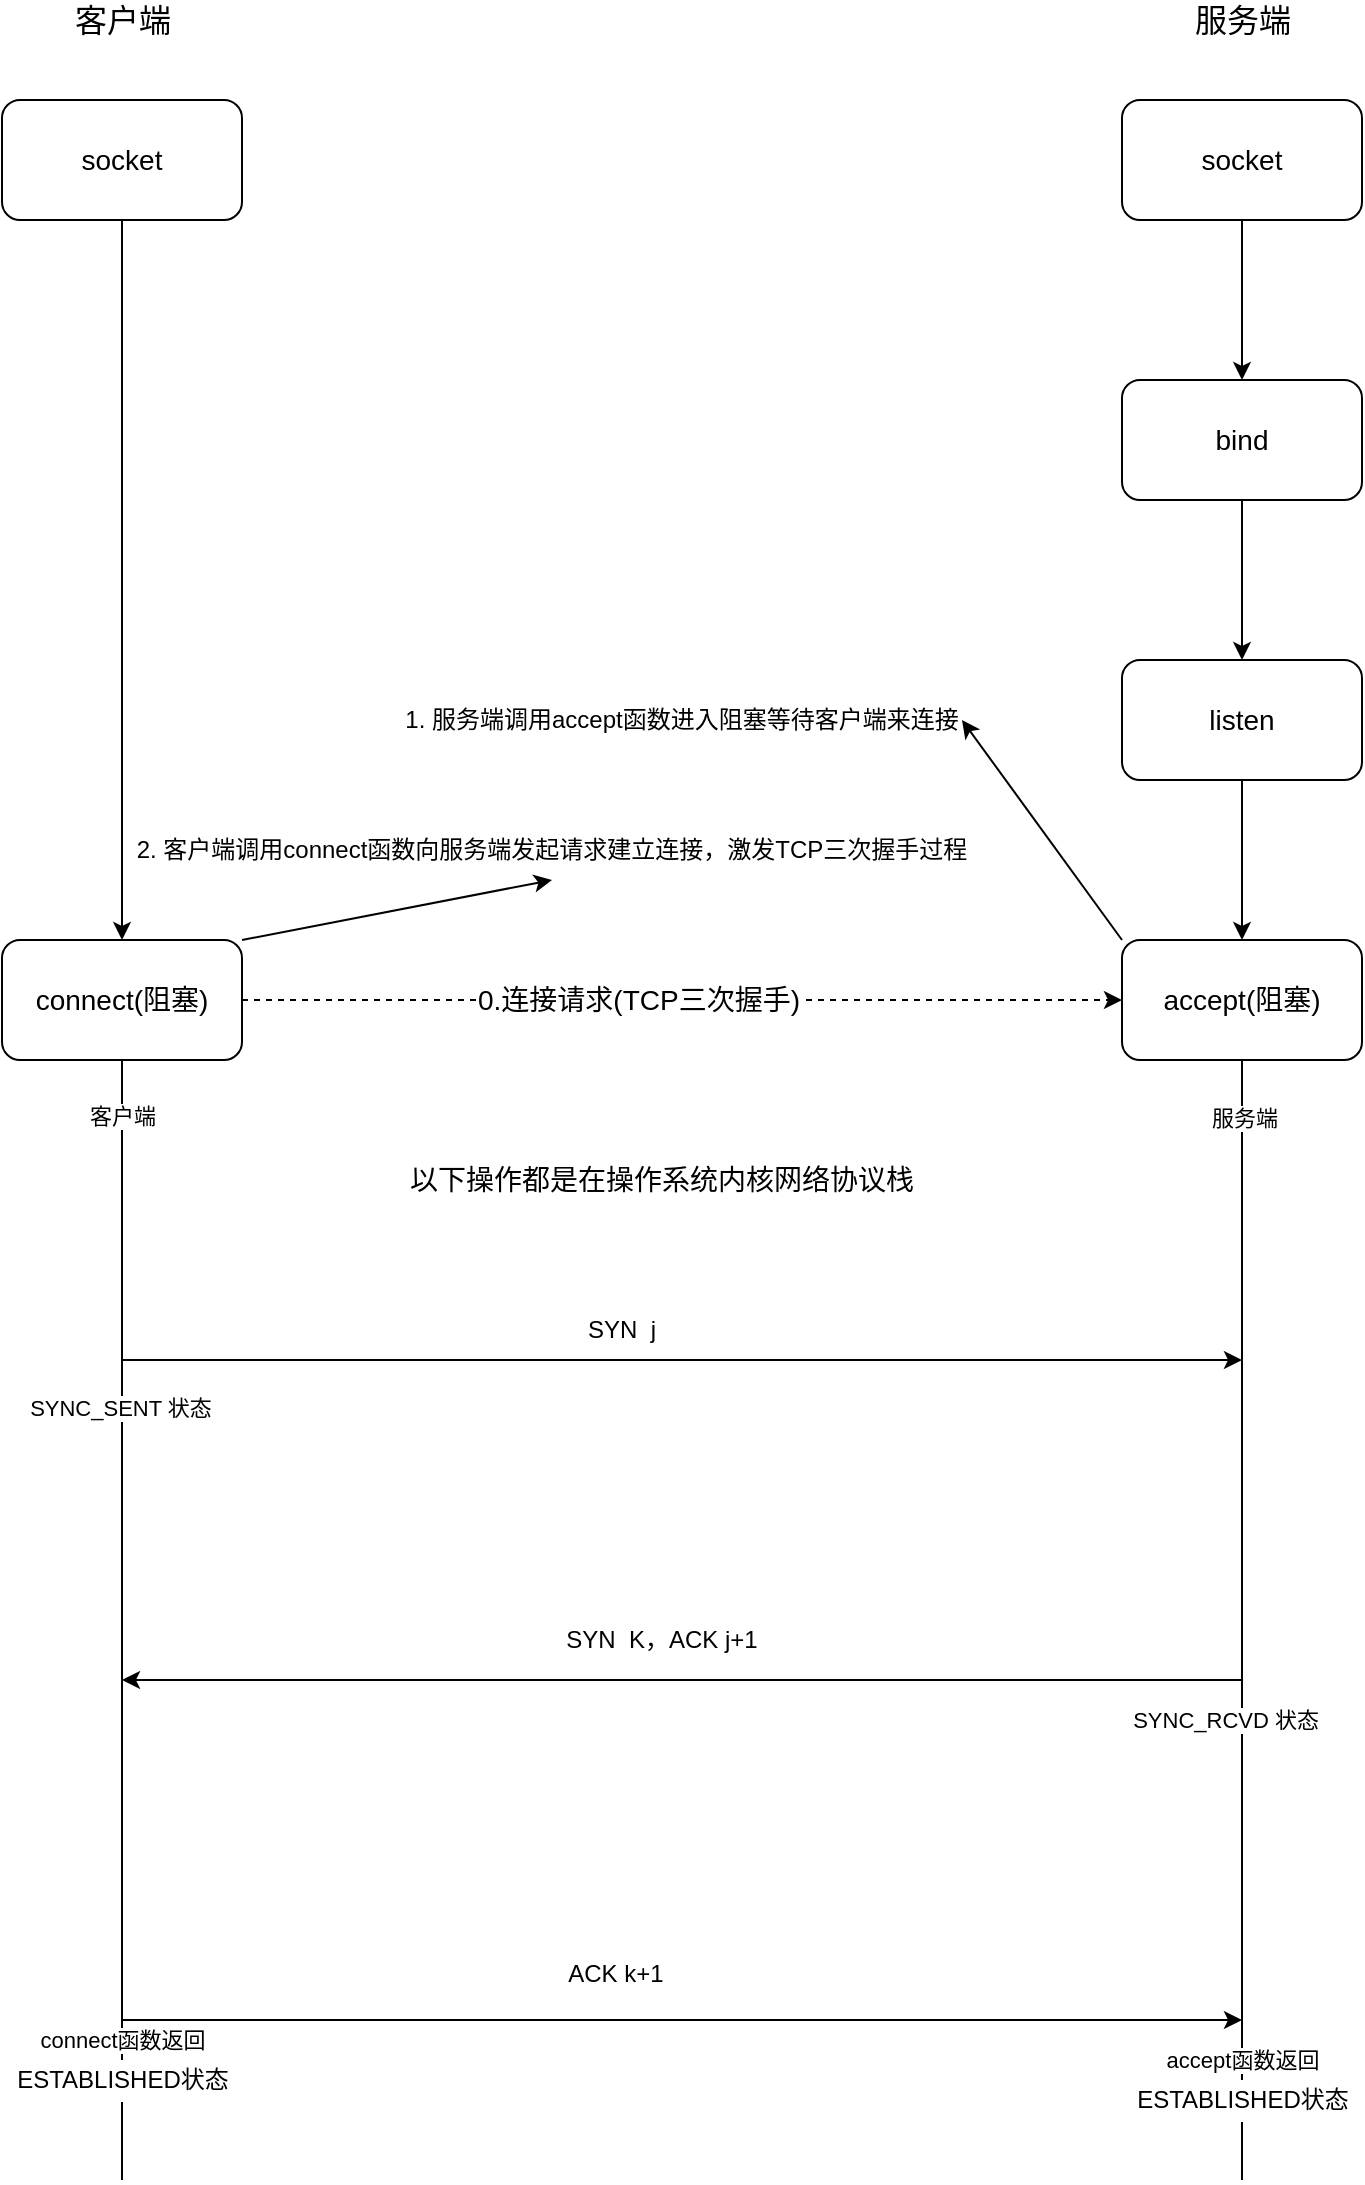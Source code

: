<mxfile version="16.0.3" type="github">
  <diagram id="Vi7is1_C8lVbALjFD8Pk" name="第 1 页">
    <mxGraphModel dx="1262" dy="869" grid="1" gridSize="10" guides="1" tooltips="1" connect="1" arrows="1" fold="1" page="1" pageScale="1" pageWidth="827" pageHeight="1169" math="0" shadow="0">
      <root>
        <mxCell id="0" />
        <mxCell id="1" parent="0" />
        <mxCell id="wuhLpPp3jFRiQOunvDeI-12" value="" style="edgeStyle=orthogonalEdgeStyle;rounded=0;orthogonalLoop=1;jettySize=auto;html=1;fontSize=16;" parent="1" source="wuhLpPp3jFRiQOunvDeI-1" target="wuhLpPp3jFRiQOunvDeI-11" edge="1">
          <mxGeometry relative="1" as="geometry" />
        </mxCell>
        <mxCell id="wuhLpPp3jFRiQOunvDeI-1" value="&lt;span&gt;&lt;font style=&quot;font-size: 14px&quot;&gt;socket&lt;/font&gt;&lt;/span&gt;" style="rounded=1;whiteSpace=wrap;html=1;" parent="1" vertex="1">
          <mxGeometry x="80" y="120" width="120" height="60" as="geometry" />
        </mxCell>
        <mxCell id="wuhLpPp3jFRiQOunvDeI-6" value="" style="edgeStyle=orthogonalEdgeStyle;rounded=0;orthogonalLoop=1;jettySize=auto;html=1;fontSize=16;" parent="1" source="wuhLpPp3jFRiQOunvDeI-2" target="wuhLpPp3jFRiQOunvDeI-5" edge="1">
          <mxGeometry relative="1" as="geometry" />
        </mxCell>
        <mxCell id="wuhLpPp3jFRiQOunvDeI-2" value="&lt;font style=&quot;font-size: 14px&quot;&gt;socket&lt;/font&gt;" style="rounded=1;whiteSpace=wrap;html=1;" parent="1" vertex="1">
          <mxGeometry x="640" y="120" width="120" height="60" as="geometry" />
        </mxCell>
        <mxCell id="wuhLpPp3jFRiQOunvDeI-3" value="&lt;font style=&quot;font-size: 16px&quot;&gt;客户端&lt;/font&gt;" style="text;html=1;resizable=0;autosize=1;align=center;verticalAlign=middle;points=[];fillColor=none;strokeColor=none;rounded=0;" parent="1" vertex="1">
          <mxGeometry x="110" y="70" width="60" height="20" as="geometry" />
        </mxCell>
        <mxCell id="wuhLpPp3jFRiQOunvDeI-4" value="&lt;font style=&quot;font-size: 16px&quot;&gt;服务端&lt;/font&gt;" style="text;html=1;resizable=0;autosize=1;align=center;verticalAlign=middle;points=[];fillColor=none;strokeColor=none;rounded=0;" parent="1" vertex="1">
          <mxGeometry x="670" y="70" width="60" height="20" as="geometry" />
        </mxCell>
        <mxCell id="wuhLpPp3jFRiQOunvDeI-8" value="" style="edgeStyle=orthogonalEdgeStyle;rounded=0;orthogonalLoop=1;jettySize=auto;html=1;fontSize=16;" parent="1" source="wuhLpPp3jFRiQOunvDeI-5" target="wuhLpPp3jFRiQOunvDeI-7" edge="1">
          <mxGeometry relative="1" as="geometry" />
        </mxCell>
        <mxCell id="wuhLpPp3jFRiQOunvDeI-5" value="&lt;font style=&quot;font-size: 14px&quot;&gt;bind&lt;/font&gt;" style="whiteSpace=wrap;html=1;rounded=1;" parent="1" vertex="1">
          <mxGeometry x="640" y="260" width="120" height="60" as="geometry" />
        </mxCell>
        <mxCell id="wuhLpPp3jFRiQOunvDeI-10" value="" style="edgeStyle=orthogonalEdgeStyle;rounded=0;orthogonalLoop=1;jettySize=auto;html=1;fontSize=16;" parent="1" source="wuhLpPp3jFRiQOunvDeI-7" target="wuhLpPp3jFRiQOunvDeI-9" edge="1">
          <mxGeometry relative="1" as="geometry" />
        </mxCell>
        <mxCell id="wuhLpPp3jFRiQOunvDeI-7" value="&lt;font style=&quot;font-size: 14px&quot;&gt;listen&lt;/font&gt;" style="whiteSpace=wrap;html=1;rounded=1;" parent="1" vertex="1">
          <mxGeometry x="640" y="400" width="120" height="60" as="geometry" />
        </mxCell>
        <mxCell id="2f2kq8iwIKOAxthZ-Dts-2" style="rounded=0;orthogonalLoop=1;jettySize=auto;html=1;exitX=0;exitY=0;exitDx=0;exitDy=0;entryX=1;entryY=0.5;entryDx=0;entryDy=0;" edge="1" parent="1" source="wuhLpPp3jFRiQOunvDeI-9" target="2f2kq8iwIKOAxthZ-Dts-1">
          <mxGeometry relative="1" as="geometry" />
        </mxCell>
        <mxCell id="wuhLpPp3jFRiQOunvDeI-9" value="&lt;font style=&quot;font-size: 14px&quot;&gt;accept&lt;/font&gt;&lt;span style=&quot;font-size: 14px&quot;&gt;(阻塞)&lt;/span&gt;" style="whiteSpace=wrap;html=1;rounded=1;" parent="1" vertex="1">
          <mxGeometry x="640" y="540" width="120" height="60" as="geometry" />
        </mxCell>
        <mxCell id="wuhLpPp3jFRiQOunvDeI-15" style="edgeStyle=orthogonalEdgeStyle;rounded=0;orthogonalLoop=1;jettySize=auto;html=1;exitX=1;exitY=0.5;exitDx=0;exitDy=0;entryX=0;entryY=0.5;entryDx=0;entryDy=0;fontSize=14;dashed=1;" parent="1" source="wuhLpPp3jFRiQOunvDeI-11" target="wuhLpPp3jFRiQOunvDeI-9" edge="1">
          <mxGeometry relative="1" as="geometry" />
        </mxCell>
        <mxCell id="wuhLpPp3jFRiQOunvDeI-16" value="&lt;div&gt;0.连接请求(TCP三次握手)&lt;/div&gt;" style="edgeLabel;html=1;align=center;verticalAlign=middle;resizable=0;points=[];fontSize=14;" parent="wuhLpPp3jFRiQOunvDeI-15" vertex="1" connectable="0">
          <mxGeometry x="-0.102" relative="1" as="geometry">
            <mxPoint as="offset" />
          </mxGeometry>
        </mxCell>
        <mxCell id="2f2kq8iwIKOAxthZ-Dts-5" style="edgeStyle=none;rounded=0;orthogonalLoop=1;jettySize=auto;html=1;exitX=1;exitY=0;exitDx=0;exitDy=0;entryX=0.5;entryY=1;entryDx=0;entryDy=0;" edge="1" parent="1" source="wuhLpPp3jFRiQOunvDeI-11" target="2f2kq8iwIKOAxthZ-Dts-4">
          <mxGeometry relative="1" as="geometry" />
        </mxCell>
        <mxCell id="wuhLpPp3jFRiQOunvDeI-11" value="&lt;font style=&quot;font-size: 14px&quot;&gt;connect(阻塞)&lt;/font&gt;" style="whiteSpace=wrap;html=1;rounded=1;" parent="1" vertex="1">
          <mxGeometry x="80" y="540" width="120" height="60" as="geometry" />
        </mxCell>
        <mxCell id="2f2kq8iwIKOAxthZ-Dts-1" value="1. 服务端调用accept函数进入阻塞等待客户端来连接" style="text;html=1;strokeColor=none;fillColor=none;align=center;verticalAlign=middle;whiteSpace=wrap;rounded=0;" vertex="1" parent="1">
          <mxGeometry x="280" y="410" width="280" height="40" as="geometry" />
        </mxCell>
        <mxCell id="2f2kq8iwIKOAxthZ-Dts-3" style="edgeStyle=none;rounded=0;orthogonalLoop=1;jettySize=auto;html=1;exitX=1;exitY=1;exitDx=0;exitDy=0;" edge="1" parent="1" source="2f2kq8iwIKOAxthZ-Dts-1" target="2f2kq8iwIKOAxthZ-Dts-1">
          <mxGeometry relative="1" as="geometry" />
        </mxCell>
        <mxCell id="2f2kq8iwIKOAxthZ-Dts-4" value="2. 客户端调用connect函数向服务端发起请求建立连接，激发TCP三次握手过程" style="text;html=1;strokeColor=none;fillColor=none;align=center;verticalAlign=middle;whiteSpace=wrap;rounded=0;" vertex="1" parent="1">
          <mxGeometry x="140" y="480" width="430" height="30" as="geometry" />
        </mxCell>
        <mxCell id="2f2kq8iwIKOAxthZ-Dts-8" value="&lt;span style=&quot;text-align: left&quot;&gt;&lt;font style=&quot;font-size: 14px&quot;&gt;以下操作都是在操作系统内核网络协议栈&lt;/font&gt;&lt;/span&gt;" style="text;html=1;strokeColor=none;fillColor=none;align=center;verticalAlign=middle;whiteSpace=wrap;rounded=0;" vertex="1" parent="1">
          <mxGeometry x="280" y="650" width="260" height="20" as="geometry" />
        </mxCell>
        <mxCell id="2f2kq8iwIKOAxthZ-Dts-9" value="" style="endArrow=none;html=1;rounded=0;entryX=0.5;entryY=1;entryDx=0;entryDy=0;" edge="1" parent="1" target="wuhLpPp3jFRiQOunvDeI-11">
          <mxGeometry width="50" height="50" relative="1" as="geometry">
            <mxPoint x="140" y="1160" as="sourcePoint" />
            <mxPoint x="150" y="610" as="targetPoint" />
          </mxGeometry>
        </mxCell>
        <mxCell id="2f2kq8iwIKOAxthZ-Dts-13" value="客户端" style="edgeLabel;html=1;align=center;verticalAlign=middle;resizable=0;points=[];" vertex="1" connectable="0" parent="2f2kq8iwIKOAxthZ-Dts-9">
          <mxGeometry x="0.865" relative="1" as="geometry">
            <mxPoint y="-10" as="offset" />
          </mxGeometry>
        </mxCell>
        <mxCell id="2f2kq8iwIKOAxthZ-Dts-20" value="SYNC_SENT 状态" style="edgeLabel;html=1;align=center;verticalAlign=middle;resizable=0;points=[];" vertex="1" connectable="0" parent="2f2kq8iwIKOAxthZ-Dts-9">
          <mxGeometry x="0.629" y="1" relative="1" as="geometry">
            <mxPoint y="70" as="offset" />
          </mxGeometry>
        </mxCell>
        <mxCell id="2f2kq8iwIKOAxthZ-Dts-10" value="" style="endArrow=none;html=1;rounded=0;entryX=0.5;entryY=1;entryDx=0;entryDy=0;" edge="1" parent="1">
          <mxGeometry width="50" height="50" relative="1" as="geometry">
            <mxPoint x="700" y="1160" as="sourcePoint" />
            <mxPoint x="700" y="600" as="targetPoint" />
          </mxGeometry>
        </mxCell>
        <mxCell id="2f2kq8iwIKOAxthZ-Dts-14" value="服务端" style="edgeLabel;html=1;align=center;verticalAlign=middle;resizable=0;points=[];" vertex="1" connectable="0" parent="2f2kq8iwIKOAxthZ-Dts-10">
          <mxGeometry x="0.861" y="-1" relative="1" as="geometry">
            <mxPoint y="-10" as="offset" />
          </mxGeometry>
        </mxCell>
        <mxCell id="2f2kq8iwIKOAxthZ-Dts-11" value="" style="endArrow=classic;html=1;rounded=0;" edge="1" parent="1">
          <mxGeometry width="50" height="50" relative="1" as="geometry">
            <mxPoint x="140" y="750" as="sourcePoint" />
            <mxPoint x="700" y="750" as="targetPoint" />
          </mxGeometry>
        </mxCell>
        <mxCell id="2f2kq8iwIKOAxthZ-Dts-12" value="SYN&amp;nbsp; j" style="text;html=1;strokeColor=none;fillColor=none;align=center;verticalAlign=middle;whiteSpace=wrap;rounded=0;" vertex="1" parent="1">
          <mxGeometry x="360" y="720" width="60" height="30" as="geometry" />
        </mxCell>
        <mxCell id="2f2kq8iwIKOAxthZ-Dts-15" value="" style="endArrow=classic;html=1;rounded=0;" edge="1" parent="1">
          <mxGeometry width="50" height="50" relative="1" as="geometry">
            <mxPoint x="700" y="910" as="sourcePoint" />
            <mxPoint x="140" y="910" as="targetPoint" />
          </mxGeometry>
        </mxCell>
        <mxCell id="2f2kq8iwIKOAxthZ-Dts-16" value="SYN&amp;nbsp; K，ACK j+1" style="text;html=1;strokeColor=none;fillColor=none;align=center;verticalAlign=middle;whiteSpace=wrap;rounded=0;" vertex="1" parent="1">
          <mxGeometry x="340" y="880" width="140" height="20" as="geometry" />
        </mxCell>
        <mxCell id="2f2kq8iwIKOAxthZ-Dts-18" value="" style="endArrow=classic;html=1;rounded=0;" edge="1" parent="1">
          <mxGeometry width="50" height="50" relative="1" as="geometry">
            <mxPoint x="140" y="1080" as="sourcePoint" />
            <mxPoint x="700" y="1080" as="targetPoint" />
          </mxGeometry>
        </mxCell>
        <mxCell id="2f2kq8iwIKOAxthZ-Dts-19" value="ACK k+1" style="text;html=1;strokeColor=none;fillColor=none;align=center;verticalAlign=middle;whiteSpace=wrap;rounded=0;" vertex="1" parent="1">
          <mxGeometry x="340" y="1050" width="94" height="13" as="geometry" />
        </mxCell>
        <mxCell id="2f2kq8iwIKOAxthZ-Dts-21" value="&amp;nbsp;SYNC_RCVD 状态" style="edgeLabel;html=1;align=center;verticalAlign=middle;resizable=0;points=[];" vertex="1" connectable="0" parent="1">
          <mxGeometry x="690" y="930" as="geometry" />
        </mxCell>
        <mxCell id="2f2kq8iwIKOAxthZ-Dts-22" value="connect函数返回" style="edgeLabel;html=1;align=center;verticalAlign=middle;resizable=0;points=[];" vertex="1" connectable="0" parent="1">
          <mxGeometry x="140" y="1090" as="geometry" />
        </mxCell>
        <mxCell id="2f2kq8iwIKOAxthZ-Dts-23" value="&lt;div style=&quot;line-height: 1.75 ; text-align: left&quot;&gt;&lt;font style=&quot;font-size: 12px&quot;&gt;ESTABLISHED状态&lt;/font&gt;&lt;/div&gt;" style="edgeLabel;html=1;align=center;verticalAlign=middle;resizable=0;points=[];" vertex="1" connectable="0" parent="1">
          <mxGeometry x="140" y="1110" as="geometry" />
        </mxCell>
        <mxCell id="2f2kq8iwIKOAxthZ-Dts-24" value="&lt;div style=&quot;line-height: 1.75 ; text-align: left&quot;&gt;&lt;font style=&quot;font-size: 12px&quot;&gt;ESTABLISHED状态&lt;/font&gt;&lt;/div&gt;" style="edgeLabel;html=1;align=center;verticalAlign=middle;resizable=0;points=[];" vertex="1" connectable="0" parent="1">
          <mxGeometry x="700" y="1120" as="geometry" />
        </mxCell>
        <mxCell id="2f2kq8iwIKOAxthZ-Dts-25" value="accept函数返回" style="edgeLabel;html=1;align=center;verticalAlign=middle;resizable=0;points=[];" vertex="1" connectable="0" parent="1">
          <mxGeometry x="700" y="1100" as="geometry" />
        </mxCell>
      </root>
    </mxGraphModel>
  </diagram>
</mxfile>
